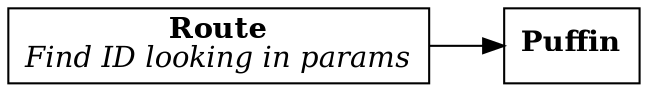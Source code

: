 digraph puffins {
    graph [rankdir=LR]
    node [shape=rect]
    Route [label=<<b>Route</b><br /><i>Find ID looking in params</i>>]
    Puffin [label=<<b>Puffin</b>>]
    Route -> Puffin
}
